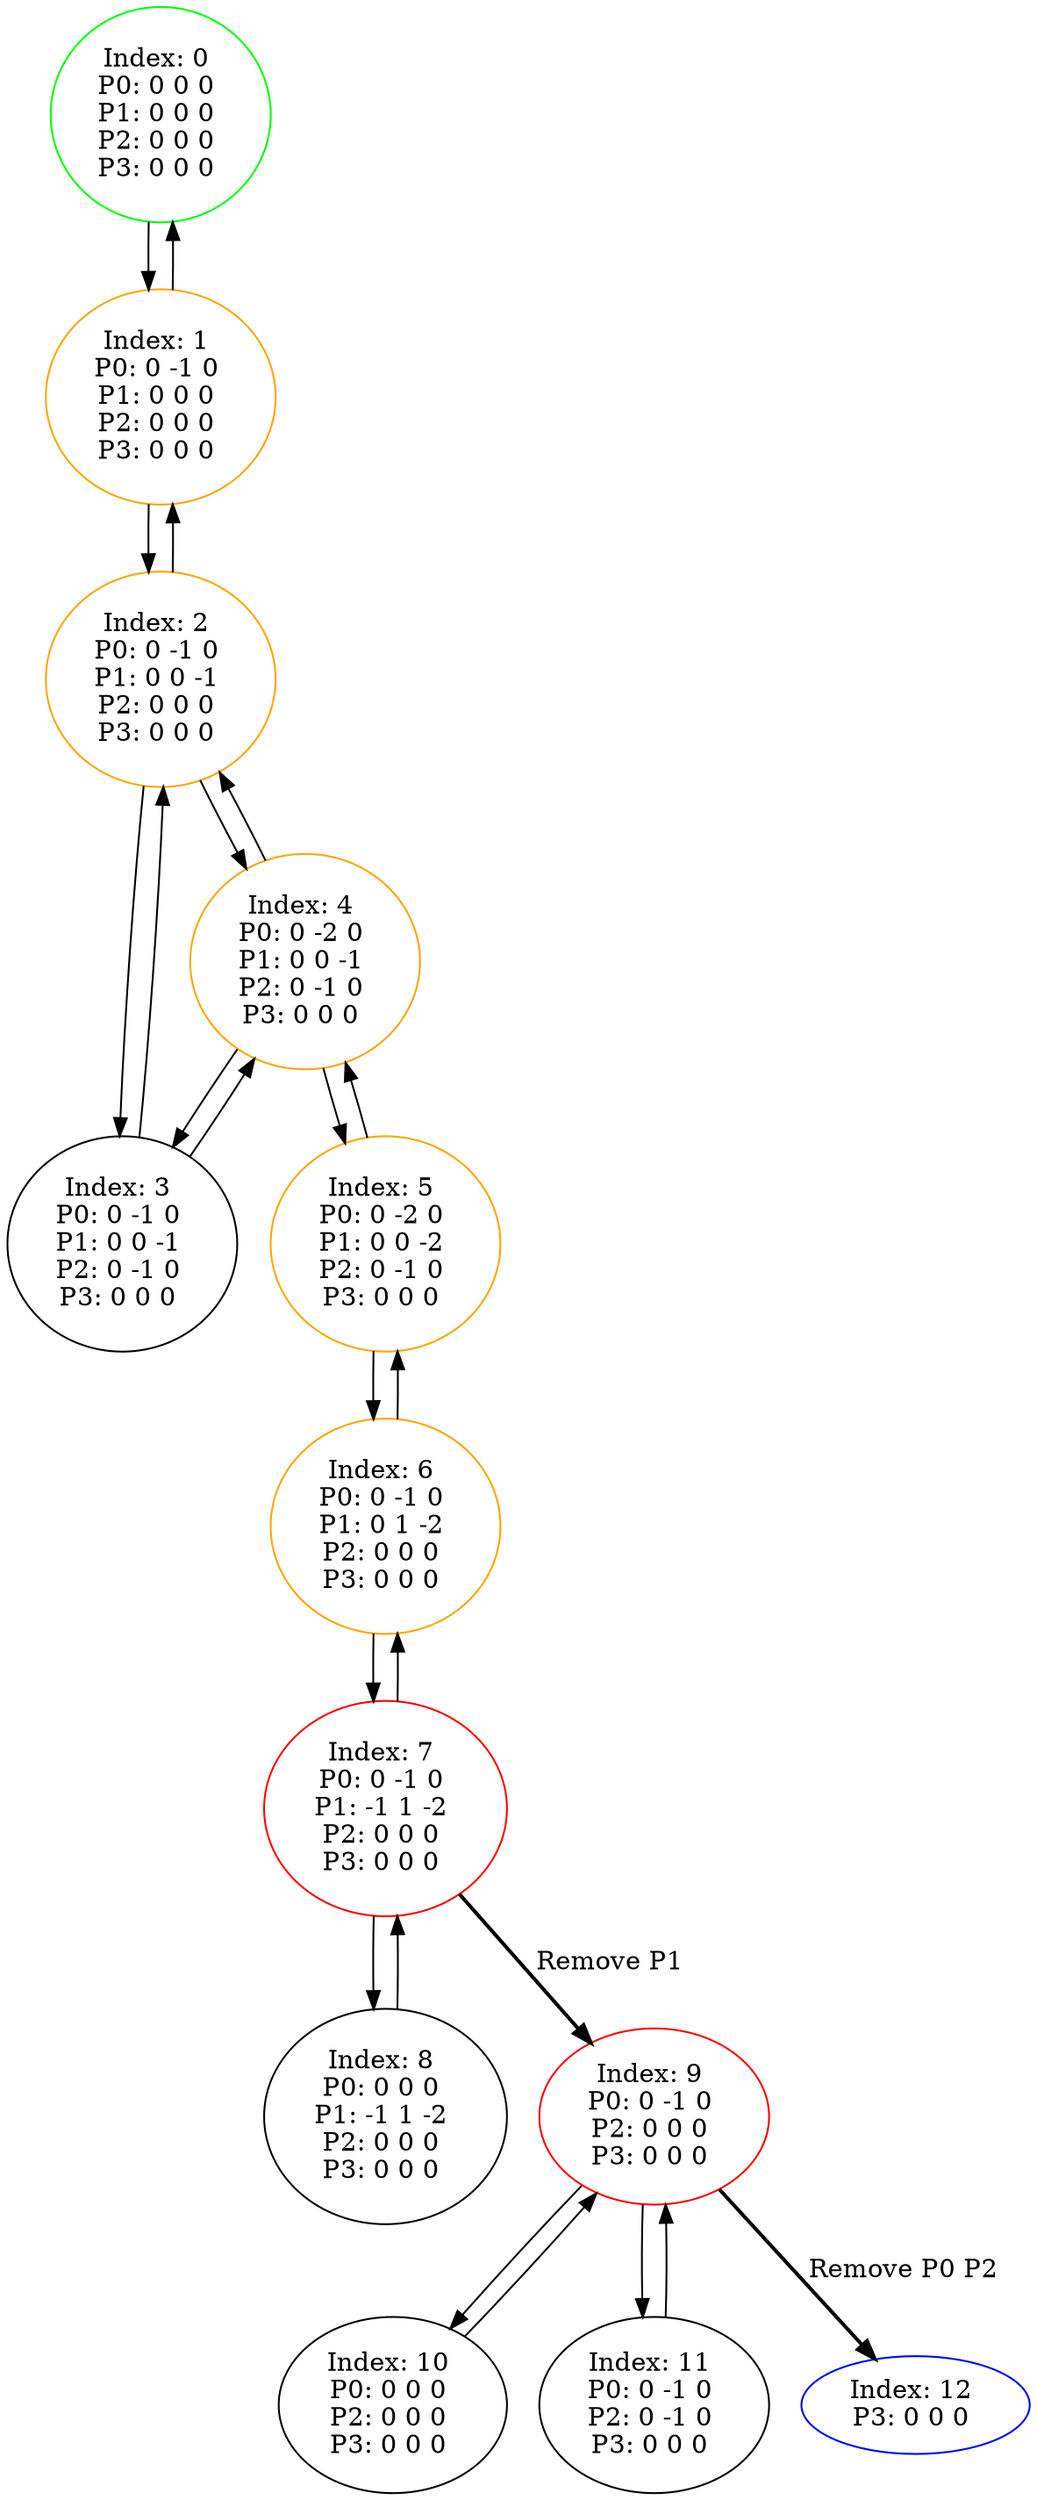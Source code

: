 digraph G {
color = "black"
0[label = "Index: 0 
P0: 0 0 0 
P1: 0 0 0 
P2: 0 0 0 
P3: 0 0 0 
", color = "green"]
1[label = "Index: 1 
P0: 0 -1 0 
P1: 0 0 0 
P2: 0 0 0 
P3: 0 0 0 
", color = "orange"]
2[label = "Index: 2 
P0: 0 -1 0 
P1: 0 0 -1 
P2: 0 0 0 
P3: 0 0 0 
", color = "orange"]
3[label = "Index: 3 
P0: 0 -1 0 
P1: 0 0 -1 
P2: 0 -1 0 
P3: 0 0 0 
"]
4[label = "Index: 4 
P0: 0 -2 0 
P1: 0 0 -1 
P2: 0 -1 0 
P3: 0 0 0 
", color = "orange"]
5[label = "Index: 5 
P0: 0 -2 0 
P1: 0 0 -2 
P2: 0 -1 0 
P3: 0 0 0 
", color = "orange"]
6[label = "Index: 6 
P0: 0 -1 0 
P1: 0 1 -2 
P2: 0 0 0 
P3: 0 0 0 
", color = "orange"]
7[label = "Index: 7 
P0: 0 -1 0 
P1: -1 1 -2 
P2: 0 0 0 
P3: 0 0 0 
", color = "red"]
8[label = "Index: 8 
P0: 0 0 0 
P1: -1 1 -2 
P2: 0 0 0 
P3: 0 0 0 
"]
9[label = "Index: 9 
P0: 0 -1 0 
P2: 0 0 0 
P3: 0 0 0 
", color = "red"]
10[label = "Index: 10 
P0: 0 0 0 
P2: 0 0 0 
P3: 0 0 0 
"]
11[label = "Index: 11 
P0: 0 -1 0 
P2: 0 -1 0 
P3: 0 0 0 
"]
12[label = "Index: 12 
P3: 0 0 0 
", color = "blue"]
0 -> 1

1 -> 0
1 -> 2

2 -> 1
2 -> 3
2 -> 4

3 -> 2
3 -> 4

4 -> 2
4 -> 3
4 -> 5

5 -> 4
5 -> 6

6 -> 5
6 -> 7

7 -> 6
7 -> 8
7 -> 9[style=bold label=" Remove P1 "];


8 -> 7

9 -> 10
9 -> 11
9 -> 12[style=bold label=" Remove P0 P2 "];


10 -> 9

11 -> 9

}

